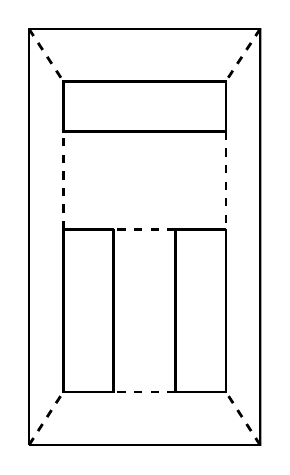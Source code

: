 % This file was created by matlab2tikz v0.4.0.
% Copyright (c) 2008--2013, Nico Schlömer <nico.schloemer@gmail.com>
% All rights reserved.
% 
% The latest updates can be retrieved from
%   http://www.mathworks.com/matlabcentral/fileexchange/22022-matlab2tikz
% where you can also make suggestions and rate matlab2tikz.
% 
% % -*- root: TestingFigures.tex -*-
% 
\begin{tikzpicture}

\begin{axis}[%
width=3cm,
height=5.348cm,
scale only axis,
xmin=-100,
xmax=9100,
ymin=0,
ymax=16400,
hide axis,
axis x line*=bottom,
axis y line*=left,
y post scale=1,
unit vector ratio=1 1 1
]
\addplot [
color=black,
dashed,
line width=1.0pt,
forget plot
]
table[row sep=crcr]{
5753 8452.917\\
3352.833 8452.917\\
};
\addplot [
color=black,
dashed,
line width=1.0pt,
forget plot
]
table[row sep=crcr]{
7722.556 12252.917\\
7722.556 8452.917\\
};
\addplot [
color=black,
dashed,
line width=1.0pt,
forget plot
]
table[row sep=crcr]{
9052.917 16252.917\\
7722.556 14222.472\\
};
\addplot [
color=black,
dashed,
line width=1.0pt,
forget plot
]
table[row sep=crcr]{
9052.917 52.917\\
7722.556 2113.639\\
};
\addplot [
color=black,
dashed,
line width=1.0pt,
forget plot
]
table[row sep=crcr]{
52.917 16252.917\\
1383.278 14222.472\\
};
\addplot [
color=black,
dashed,
line width=1.0pt,
forget plot
]
table[row sep=crcr]{
1383.278 8452.917\\
1383.278 12252.917\\
};
\addplot [
color=black,
dashed,
line width=1.0pt,
forget plot
]
table[row sep=crcr]{
5753 2113.639\\
3352.833 2113.639\\
};
\addplot [
color=black,
dashed,
line width=1.0pt,
forget plot
]
table[row sep=crcr]{
52.917 52.917\\
1383.278 2113.639\\
};
\addplot [
color=black,
solid,
line width=1.0pt,
forget plot
]
table[row sep=crcr]{
52.917 52.917\\
52.917 16252.917\\
9052.917 16252.917\\
9052.917 52.917\\
52.917 52.917\\
52.917 52.917\\
};
\addplot [
color=black,
solid,
line width=1.0pt,
forget plot
]
table[row sep=crcr]{
7722.556 12252.917\\
1383.278 12252.917\\
1383.278 14222.472\\
7722.556 14222.472\\
7722.556 12252.917\\
7722.556 12252.917\\
};
\addplot [
color=black,
solid,
line width=1.0pt,
forget plot
]
table[row sep=crcr]{
7722.556 8452.917\\
7722.556 2113.639\\
5753 2113.639\\
5753 8452.917\\
7722.556 8452.917\\
7722.556 8452.917\\
};
\addplot [
color=black,
solid,
line width=1.0pt,
forget plot
]
table[row sep=crcr]{
3352.833 8452.917\\
3352.833 2113.639\\
1383.278 2113.639\\
1383.278 8452.917\\
3352.833 8452.917\\
3352.833 8452.917\\
};
\end{axis}
\end{tikzpicture}%
